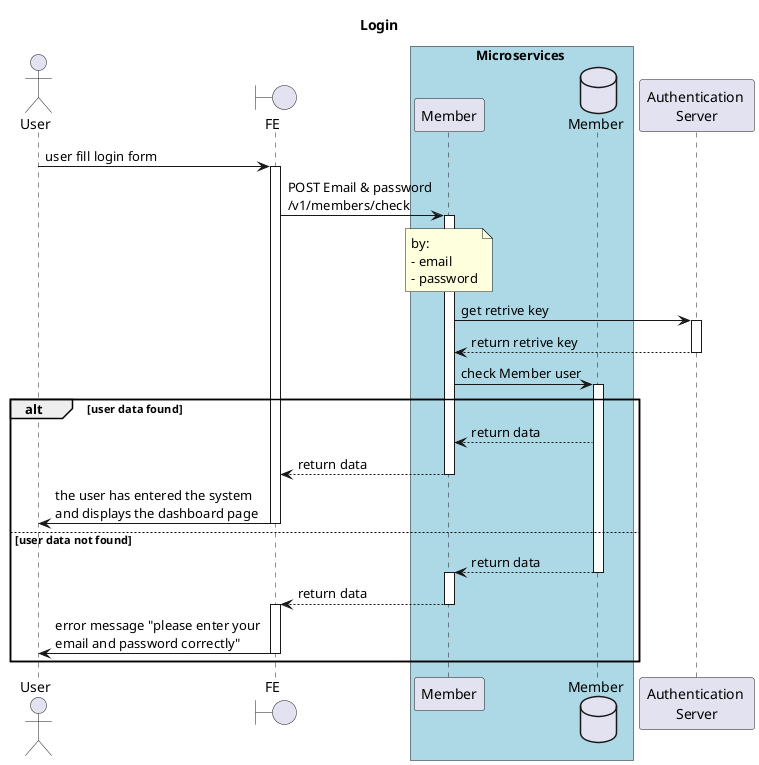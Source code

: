 @startuml "Login"

title "Login"


actor User as user
boundary "FE" as fe

box Microservices #LightBlue
participant Member as msMember
database Member as dbMember
end box
participant "Authentication \nServer" as AuthServer

user -> fe++ : user fill login form
fe-> msMember ++: POST Email & password\n/v1/members/check
note over msMember
    by:
    - email
    - password
end note
msMember->AuthServer ++: get retrive key
AuthServer-->msMember --: return retrive key
msMember ->dbMember++ : check Member user
alt user data found
    dbMember-->msMember: return data
    msMember-->fe--: return data
    fe->user --: the user has entered the system \nand displays the dashboard page
else user data not found
    dbMember-->msMember--++: return data
    msMember-->fe--++: return data
    fe->user --: error message "please enter your \nemail and password correctly"

end

@enduml